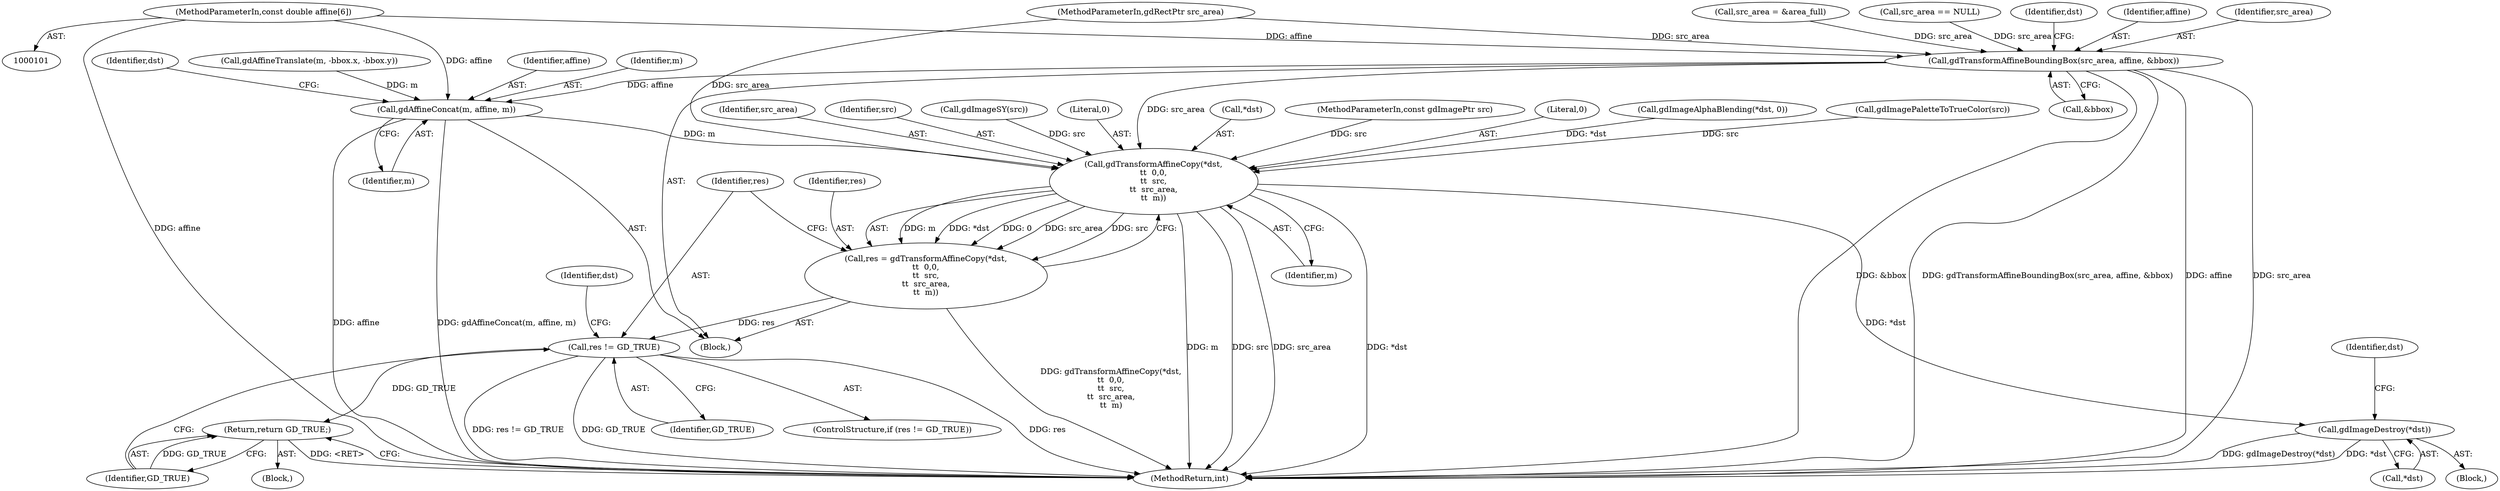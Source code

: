 digraph "0_libgd_7a1aac3343af85b4af4df5f8844946eaa27394ab?w=1_2@array" {
"1000105" [label="(MethodParameterIn,const double affine[6])"];
"1000142" [label="(Call,gdTransformAffineBoundingBox(src_area, affine, &bbox))"];
"1000189" [label="(Call,gdAffineConcat(m, affine, m))"];
"1000199" [label="(Call,gdTransformAffineCopy(*dst,\n\t\t  0,0,\n\t\t  src,\n\t\t  src_area,\n\t\t  m))"];
"1000197" [label="(Call,res = gdTransformAffineCopy(*dst,\n\t\t  0,0,\n\t\t  src,\n\t\t  src_area,\n\t\t  m))"];
"1000208" [label="(Call,res != GD_TRUE)"];
"1000222" [label="(Return,return GD_TRUE;)"];
"1000212" [label="(Call,gdImageDestroy(*dst))"];
"1000197" [label="(Call,res = gdTransformAffineCopy(*dst,\n\t\t  0,0,\n\t\t  src,\n\t\t  src_area,\n\t\t  m))"];
"1000198" [label="(Identifier,res)"];
"1000224" [label="(MethodReturn,int)"];
"1000221" [label="(Block,)"];
"1000191" [label="(Identifier,affine)"];
"1000177" [label="(Call,gdImagePaletteToTrueColor(src))"];
"1000143" [label="(Identifier,src_area)"];
"1000212" [label="(Call,gdImageDestroy(*dst))"];
"1000223" [label="(Identifier,GD_TRUE)"];
"1000222" [label="(Return,return GD_TRUE;)"];
"1000206" [label="(Identifier,m)"];
"1000205" [label="(Identifier,src_area)"];
"1000104" [label="(MethodParameterIn,gdRectPtr src_area)"];
"1000204" [label="(Identifier,src)"];
"1000213" [label="(Call,*dst)"];
"1000210" [label="(Identifier,GD_TRUE)"];
"1000189" [label="(Call,gdAffineConcat(m, affine, m))"];
"1000190" [label="(Identifier,m)"];
"1000142" [label="(Call,gdTransformAffineBoundingBox(src_area, affine, &bbox))"];
"1000136" [label="(Call,gdImageSY(src))"];
"1000138" [label="(Call,src_area = &area_full)"];
"1000214" [label="(Identifier,dst)"];
"1000216" [label="(Identifier,dst)"];
"1000203" [label="(Literal,0)"];
"1000200" [label="(Call,*dst)"];
"1000211" [label="(Block,)"];
"1000207" [label="(ControlStructure,if (res != GD_TRUE))"];
"1000112" [label="(Call,src_area == NULL)"];
"1000103" [label="(MethodParameterIn,const gdImagePtr src)"];
"1000106" [label="(Block,)"];
"1000202" [label="(Literal,0)"];
"1000149" [label="(Identifier,dst)"];
"1000195" [label="(Identifier,dst)"];
"1000179" [label="(Call,gdAffineTranslate(m, -bbox.x, -bbox.y))"];
"1000192" [label="(Identifier,m)"];
"1000145" [label="(Call,&bbox)"];
"1000209" [label="(Identifier,res)"];
"1000105" [label="(MethodParameterIn,const double affine[6])"];
"1000208" [label="(Call,res != GD_TRUE)"];
"1000199" [label="(Call,gdTransformAffineCopy(*dst,\n\t\t  0,0,\n\t\t  src,\n\t\t  src_area,\n\t\t  m))"];
"1000193" [label="(Call,gdImageAlphaBlending(*dst, 0))"];
"1000144" [label="(Identifier,affine)"];
"1000105" -> "1000101"  [label="AST: "];
"1000105" -> "1000224"  [label="DDG: affine"];
"1000105" -> "1000142"  [label="DDG: affine"];
"1000105" -> "1000189"  [label="DDG: affine"];
"1000142" -> "1000106"  [label="AST: "];
"1000142" -> "1000145"  [label="CFG: "];
"1000143" -> "1000142"  [label="AST: "];
"1000144" -> "1000142"  [label="AST: "];
"1000145" -> "1000142"  [label="AST: "];
"1000149" -> "1000142"  [label="CFG: "];
"1000142" -> "1000224"  [label="DDG: gdTransformAffineBoundingBox(src_area, affine, &bbox)"];
"1000142" -> "1000224"  [label="DDG: affine"];
"1000142" -> "1000224"  [label="DDG: src_area"];
"1000142" -> "1000224"  [label="DDG: &bbox"];
"1000138" -> "1000142"  [label="DDG: src_area"];
"1000112" -> "1000142"  [label="DDG: src_area"];
"1000104" -> "1000142"  [label="DDG: src_area"];
"1000142" -> "1000189"  [label="DDG: affine"];
"1000142" -> "1000199"  [label="DDG: src_area"];
"1000189" -> "1000106"  [label="AST: "];
"1000189" -> "1000192"  [label="CFG: "];
"1000190" -> "1000189"  [label="AST: "];
"1000191" -> "1000189"  [label="AST: "];
"1000192" -> "1000189"  [label="AST: "];
"1000195" -> "1000189"  [label="CFG: "];
"1000189" -> "1000224"  [label="DDG: gdAffineConcat(m, affine, m)"];
"1000189" -> "1000224"  [label="DDG: affine"];
"1000179" -> "1000189"  [label="DDG: m"];
"1000189" -> "1000199"  [label="DDG: m"];
"1000199" -> "1000197"  [label="AST: "];
"1000199" -> "1000206"  [label="CFG: "];
"1000200" -> "1000199"  [label="AST: "];
"1000202" -> "1000199"  [label="AST: "];
"1000203" -> "1000199"  [label="AST: "];
"1000204" -> "1000199"  [label="AST: "];
"1000205" -> "1000199"  [label="AST: "];
"1000206" -> "1000199"  [label="AST: "];
"1000197" -> "1000199"  [label="CFG: "];
"1000199" -> "1000224"  [label="DDG: src_area"];
"1000199" -> "1000224"  [label="DDG: *dst"];
"1000199" -> "1000224"  [label="DDG: m"];
"1000199" -> "1000224"  [label="DDG: src"];
"1000199" -> "1000197"  [label="DDG: m"];
"1000199" -> "1000197"  [label="DDG: *dst"];
"1000199" -> "1000197"  [label="DDG: 0"];
"1000199" -> "1000197"  [label="DDG: src_area"];
"1000199" -> "1000197"  [label="DDG: src"];
"1000193" -> "1000199"  [label="DDG: *dst"];
"1000177" -> "1000199"  [label="DDG: src"];
"1000136" -> "1000199"  [label="DDG: src"];
"1000103" -> "1000199"  [label="DDG: src"];
"1000104" -> "1000199"  [label="DDG: src_area"];
"1000199" -> "1000212"  [label="DDG: *dst"];
"1000197" -> "1000106"  [label="AST: "];
"1000198" -> "1000197"  [label="AST: "];
"1000209" -> "1000197"  [label="CFG: "];
"1000197" -> "1000224"  [label="DDG: gdTransformAffineCopy(*dst,\n\t\t  0,0,\n\t\t  src,\n\t\t  src_area,\n\t\t  m)"];
"1000197" -> "1000208"  [label="DDG: res"];
"1000208" -> "1000207"  [label="AST: "];
"1000208" -> "1000210"  [label="CFG: "];
"1000209" -> "1000208"  [label="AST: "];
"1000210" -> "1000208"  [label="AST: "];
"1000214" -> "1000208"  [label="CFG: "];
"1000223" -> "1000208"  [label="CFG: "];
"1000208" -> "1000224"  [label="DDG: res"];
"1000208" -> "1000224"  [label="DDG: res != GD_TRUE"];
"1000208" -> "1000224"  [label="DDG: GD_TRUE"];
"1000208" -> "1000222"  [label="DDG: GD_TRUE"];
"1000222" -> "1000221"  [label="AST: "];
"1000222" -> "1000223"  [label="CFG: "];
"1000223" -> "1000222"  [label="AST: "];
"1000224" -> "1000222"  [label="CFG: "];
"1000222" -> "1000224"  [label="DDG: <RET>"];
"1000223" -> "1000222"  [label="DDG: GD_TRUE"];
"1000212" -> "1000211"  [label="AST: "];
"1000212" -> "1000213"  [label="CFG: "];
"1000213" -> "1000212"  [label="AST: "];
"1000216" -> "1000212"  [label="CFG: "];
"1000212" -> "1000224"  [label="DDG: gdImageDestroy(*dst)"];
"1000212" -> "1000224"  [label="DDG: *dst"];
}
